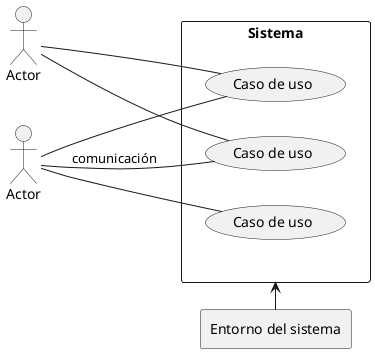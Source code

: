 @startuml
:Actor: as actor1
:Actor: as actor2
rectangle Sistema as sistema {
(Caso de uso) as caso1
(Caso de uso) as caso2
(Caso de uso) as caso3
}
rectangle "Entorno del sistema" as entorno

left to right direction
actor1 -- caso1
actor1 -- caso2
actor1 -- caso3 : comunicación
actor2 -- caso1
actor2 -- caso3
entorno -> sistema

@enduml
